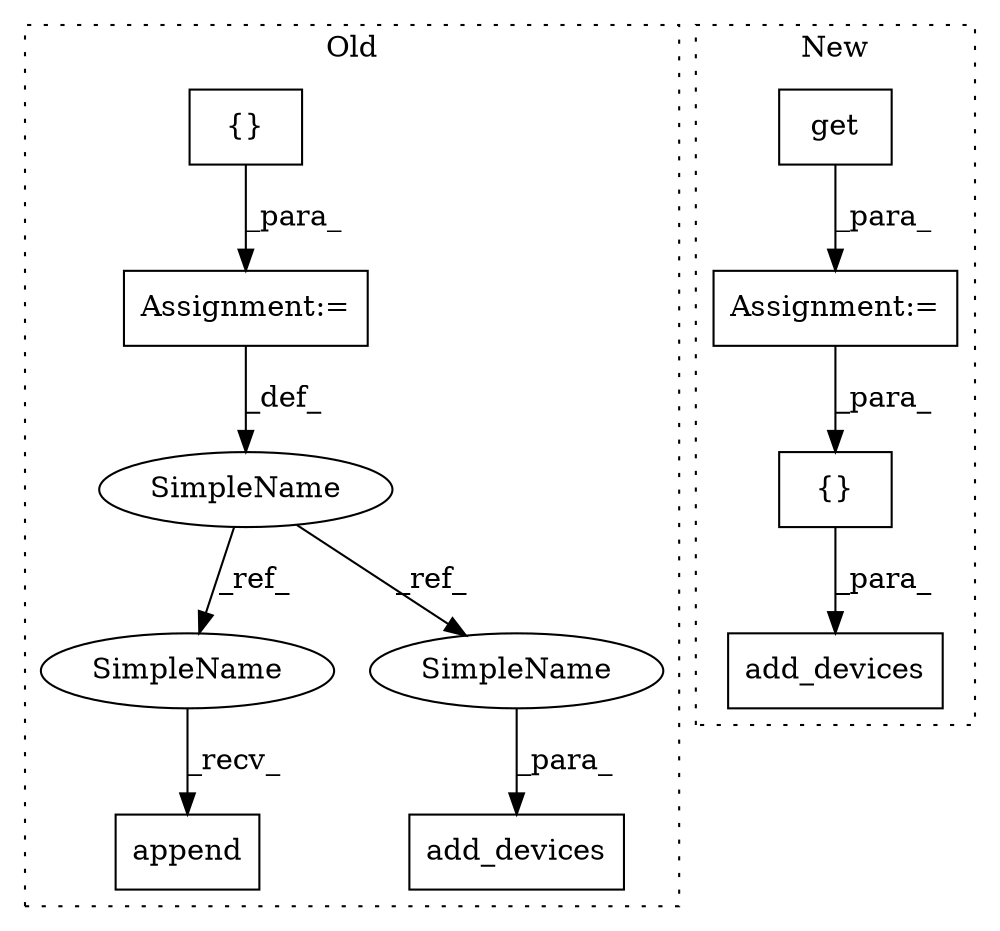 digraph G {
subgraph cluster0 {
1 [label="append" a="32" s="6505,6576" l="7,1" shape="box"];
3 [label="Assignment:=" a="7" s="6467" l="1" shape="box"];
4 [label="{}" a="4" s="6493" l="2" shape="box"];
6 [label="add_devices" a="32" s="6583,6598" l="12,1" shape="box"];
7 [label="SimpleName" a="42" s="6464" l="3" shape="ellipse"];
10 [label="SimpleName" a="42" s="6501" l="3" shape="ellipse"];
11 [label="SimpleName" a="42" s="6595" l="3" shape="ellipse"];
label = "Old";
style="dotted";
}
subgraph cluster1 {
2 [label="add_devices" a="32" s="6919,6991" l="12,1" shape="box"];
5 [label="{}" a="4" s="6940,6990" l="1,1" shape="box"];
8 [label="get" a="32" s="6347,6367" l="4,1" shape="box"];
9 [label="Assignment:=" a="7" s="6339" l="1" shape="box"];
label = "New";
style="dotted";
}
3 -> 7 [label="_def_"];
4 -> 3 [label="_para_"];
5 -> 2 [label="_para_"];
7 -> 10 [label="_ref_"];
7 -> 11 [label="_ref_"];
8 -> 9 [label="_para_"];
9 -> 5 [label="_para_"];
10 -> 1 [label="_recv_"];
11 -> 6 [label="_para_"];
}